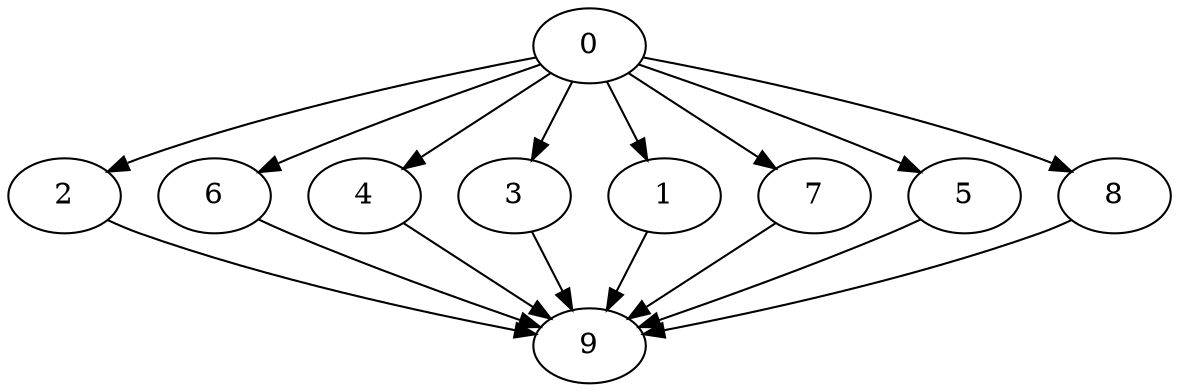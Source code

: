 digraph "Fork_Join_Nodes_10_CCR_0.10_WeightType_Random#3" {
	9 [Weight=131, Start=301, Processor=0];
	2 [Weight=105, Start=196, Processor=0];
	6 [Weight=131, Start=161, Processor=1];
	4 [Weight=65, Start=227, Processor=2];
	3 [Weight=118, Start=164, Processor=3];
	1 [Weight=26, Start=138, Processor=3];
	7 [Weight=92, Start=135, Processor=2];
	5 [Weight=65, Start=131, Processor=0];
	8 [Weight=26, Start=135, Processor=1];
	0 [Weight=131, Start=0, Processor=0];
	0 -> 1 [Weight=7];
	0 -> 2 [Weight=10];
	0 -> 3 [Weight=2];
	0 -> 4 [Weight=3];
	0 -> 5 [Weight=8];
	0 -> 6 [Weight=8];
	0 -> 7 [Weight=4];
	0 -> 8 [Weight=4];
	1 -> 9 [Weight=2];
	2 -> 9 [Weight=7];
	3 -> 9 [Weight=4];
	4 -> 9 [Weight=9];
	5 -> 9 [Weight=10];
	6 -> 9 [Weight=7];
	7 -> 9 [Weight=2];
	8 -> 9 [Weight=2];
}